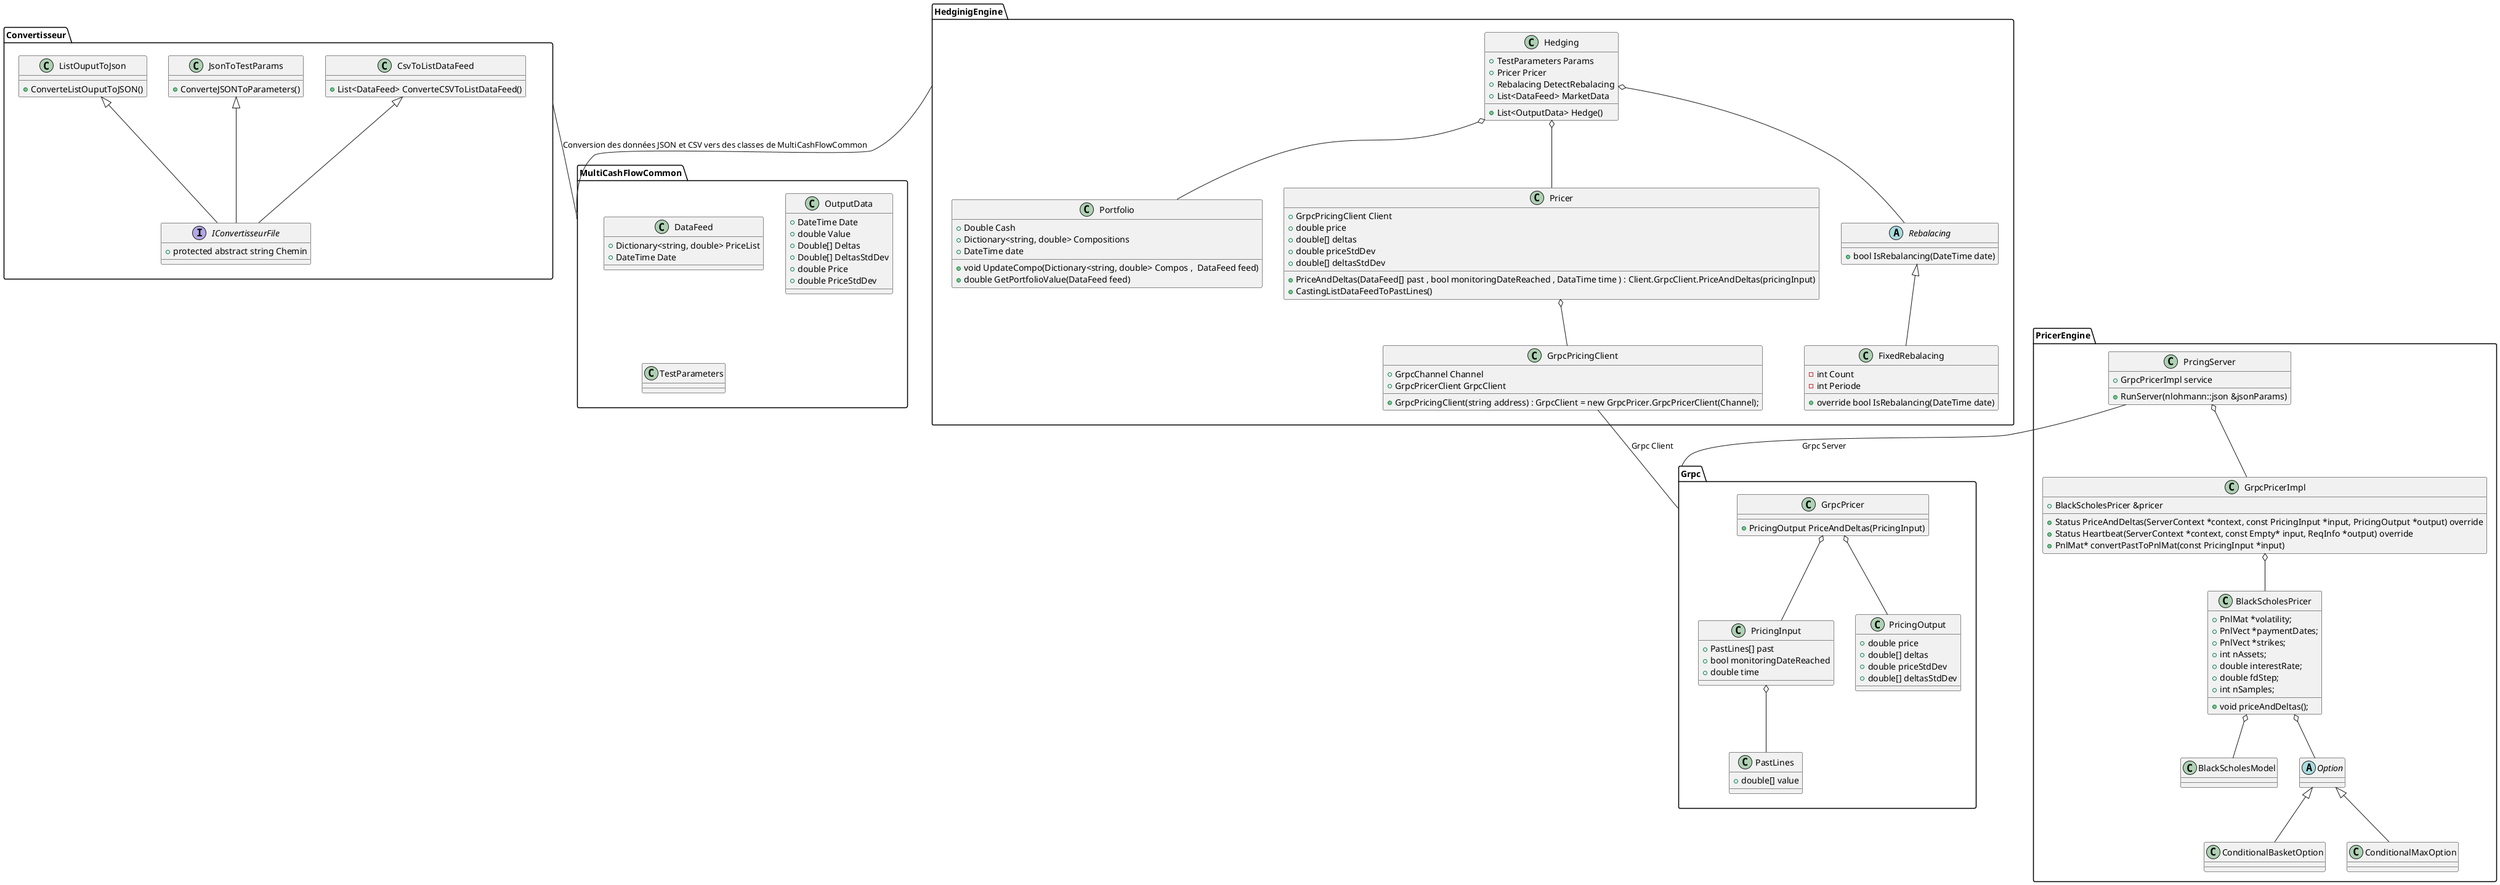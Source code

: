 @startuml archi



package Convertisseur {
    interface IConvertisseurFile {
        + protected abstract string Chemin
    }

    class CsvToListDataFeed {
        + List<DataFeed> ConverteCSVToListDataFeed()
    }

    class JsonToTestParams {
        + ConverteJSONToParameters()
    }

    class ListOuputToJson  {
        + ConverteListOuputToJSON()
    }

    CsvToListDataFeed <|-- IConvertisseurFile 
    JsonToTestParams <|-- IConvertisseurFile 
    ListOuputToJson <|-- IConvertisseurFile 
}


package MultiCashFlowCommon  {

    class DataFeed {
        +  Dictionary<string, double> PriceList 
        + DateTime Date 
    }

    class OutputData {
        + DateTime Date
        + double Value
        + Double[] Deltas
        +  Double[] DeltasStdDev
        +  double Price
        + double PriceStdDev
    }

    class TestParameters {

    }

}


package HedginigEngine {
    class Portfolio {
        + Double Cash 
        + Dictionary<string, double> Compositions
        + DateTime date 
        + void UpdateCompo(Dictionary<string, double> Compos ,  DataFeed feed)
        + double GetPortfolioValue(DataFeed feed)
    }


    class Pricer {
        + GrpcPricingClient Client 
        + double price 
        + double[] deltas 
        + double priceStdDev 
        + double[] deltasStdDev
        + PriceAndDeltas(DataFeed[] past , bool monitoringDateReached , DataTime time ) : Client.GrpcClient.PriceAndDeltas(pricingInput)    
        + CastingListDataFeedToPastLines()
    }

    class GrpcPricingClient {
        +  GrpcChannel Channel 
        + GrpcPricerClient GrpcClient
        + GrpcPricingClient(string address) : GrpcClient = new GrpcPricer.GrpcPricerClient(Channel);    
    }

    Pricer o-- GrpcPricingClient

    abstract class  Rebalacing  {
        + bool IsRebalancing(DateTime date)
    }

    class FixedRebalacing {
        - int Count 
        - int Periode 
        + override bool IsRebalancing(DateTime date)
    }

    Rebalacing <|-- FixedRebalacing

    class Hedging {
        + TestParameters Params 
        + Pricer Pricer 
        + Rebalacing DetectRebalacing
        + List<DataFeed> MarketData 

        + List<OutputData> Hedge()
    }

    Hedging o-- Pricer 
    Hedging o-- Portfolio 
    Hedging o-- Rebalacing 


}


package Grpc {

    class GrpcPricer {
        + PricingOutput PriceAndDeltas(PricingInput)
    }

    class PricingInput {
        + PastLines[] past 
        + bool monitoringDateReached
        + double time 
    }

    class PastLines {
        + double[] value 
    }

    class PricingOutput {
        + double price 
        + double[] deltas 
        + double priceStdDev 
        + double[] deltasStdDev
    }

    GrpcPricer o-- PricingInput 
    GrpcPricer o-- PricingOutput 

    PricingInput o-- PastLines 


}



package PricerEngine {
    
    class PrcingServer {
        + GrpcPricerImpl service
        + RunServer(nlohmann::json &jsonParams)

    }

    class GrpcPricerImpl {
        + BlackScholesPricer &pricer
        +  Status PriceAndDeltas(ServerContext *context, const PricingInput *input, PricingOutput *output) override 
        +  Status Heartbeat(ServerContext *context, const Empty* input, ReqInfo *output) override
        + PnlMat* convertPastToPnlMat(const PricingInput *input)
    }


    class BlackScholesPricer {
        + PnlMat *volatility;
        + PnlVect *paymentDates;
        + PnlVect *strikes;
        + int nAssets;
        + double interestRate;
        + double fdStep;
        + int nSamples;
        + void priceAndDeltas();
    }

    class BlackScholesModel {

    }

    abstract class Option {

    }

    class ConditionalBasketOption {

    }

    class ConditionalMaxOption {

    }

    BlackScholesPricer o-- BlackScholesModel
    BlackScholesPricer o-- Option
    PrcingServer o-- GrpcPricerImpl
    GrpcPricerImpl o-- BlackScholesPricer
    Option <|-- ConditionalBasketOption
    Option <|-- ConditionalMaxOption

    
}


Convertisseur -- MultiCashFlowCommon : Conversion des données JSON et CSV vers des classes de MultiCashFlowCommon 

HedginigEngine -- MultiCashFlowCommon 

GrpcPricingClient -- Grpc : Grpc Client 

PrcingServer -- Grpc : Grpc Server 

@enduml